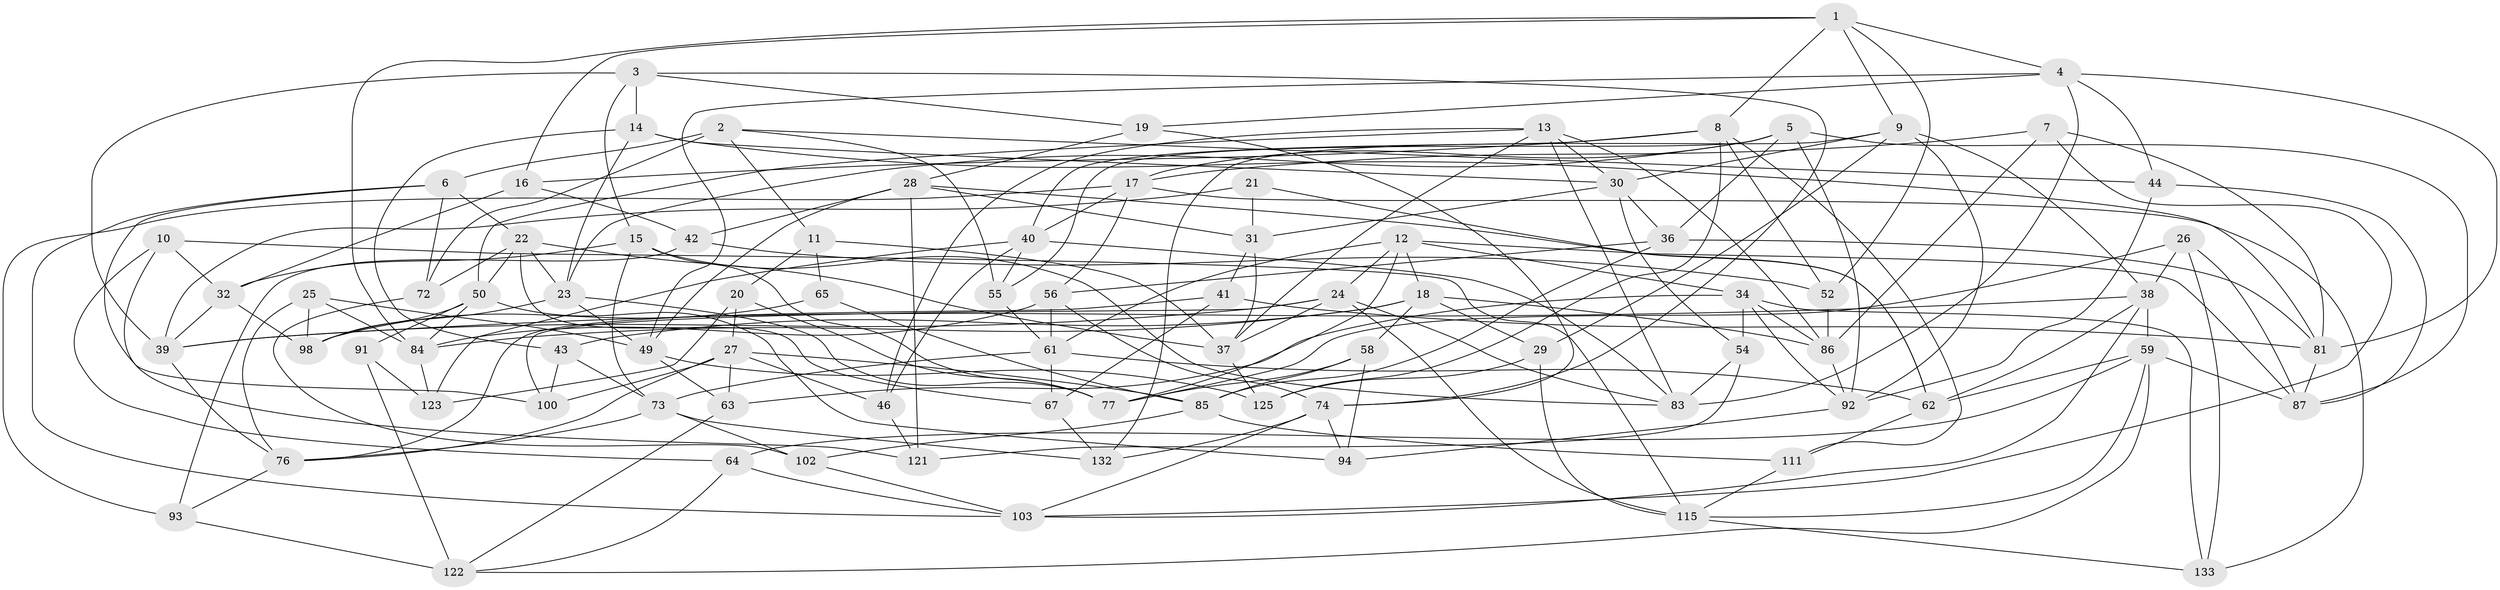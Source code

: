 // original degree distribution, {4: 1.0}
// Generated by graph-tools (version 1.1) at 2025/42/03/06/25 10:42:24]
// undirected, 84 vertices, 210 edges
graph export_dot {
graph [start="1"]
  node [color=gray90,style=filled];
  1 [super="+57"];
  2 [super="+75"];
  3 [super="+126"];
  4 [super="+35"];
  5 [super="+66"];
  6 [super="+60"];
  7;
  8 [super="+69"];
  9 [super="+90"];
  10;
  11;
  12 [super="+47"];
  13 [super="+127"];
  14 [super="+45"];
  15 [super="+48"];
  16;
  17 [super="+78"];
  18 [super="+117"];
  19;
  20;
  21;
  22 [super="+71"];
  23 [super="+105"];
  24 [super="+68"];
  25;
  26;
  27 [super="+33"];
  28 [super="+80"];
  29;
  30 [super="+108"];
  31 [super="+120"];
  32 [super="+88"];
  34 [super="+70"];
  36 [super="+107"];
  37 [super="+53"];
  38 [super="+109"];
  39 [super="+106"];
  40 [super="+110"];
  41;
  42;
  43;
  44;
  46;
  49 [super="+51"];
  50 [super="+95"];
  52;
  54;
  55;
  56 [super="+99"];
  58;
  59 [super="+97"];
  61 [super="+79"];
  62 [super="+114"];
  63;
  64;
  65;
  67;
  72;
  73 [super="+104"];
  74 [super="+116"];
  76 [super="+82"];
  77 [super="+89"];
  81 [super="+118"];
  83 [super="+113"];
  84 [super="+112"];
  85 [super="+101"];
  86 [super="+129"];
  87 [super="+96"];
  91;
  92 [super="+128"];
  93;
  94;
  98 [super="+131"];
  100;
  102;
  103 [super="+124"];
  111;
  115 [super="+119"];
  121;
  122 [super="+130"];
  123;
  125;
  132;
  133;
  1 -- 84;
  1 -- 8;
  1 -- 52;
  1 -- 16;
  1 -- 4;
  1 -- 9;
  2 -- 72;
  2 -- 11;
  2 -- 44;
  2 -- 6 [weight=2];
  2 -- 55;
  3 -- 15;
  3 -- 19;
  3 -- 14 [weight=2];
  3 -- 74;
  3 -- 39;
  4 -- 19;
  4 -- 44;
  4 -- 81;
  4 -- 83;
  4 -- 49;
  5 -- 17;
  5 -- 92;
  5 -- 87;
  5 -- 23;
  5 -- 55;
  5 -- 36;
  6 -- 100;
  6 -- 72;
  6 -- 103;
  6 -- 22;
  7 -- 103;
  7 -- 17;
  7 -- 86;
  7 -- 81;
  8 -- 125;
  8 -- 40;
  8 -- 16;
  8 -- 52;
  8 -- 111;
  9 -- 132;
  9 -- 92;
  9 -- 29;
  9 -- 30;
  9 -- 38;
  10 -- 121;
  10 -- 115;
  10 -- 64;
  10 -- 32;
  11 -- 65;
  11 -- 20;
  11 -- 37;
  12 -- 24;
  12 -- 18;
  12 -- 77;
  12 -- 34;
  12 -- 61;
  12 -- 87;
  13 -- 46;
  13 -- 30;
  13 -- 50;
  13 -- 37;
  13 -- 83;
  13 -- 86;
  14 -- 43;
  14 -- 23;
  14 -- 81;
  14 -- 30;
  15 -- 32 [weight=2];
  15 -- 77;
  15 -- 73;
  15 -- 83;
  16 -- 42;
  16 -- 32;
  17 -- 133;
  17 -- 56;
  17 -- 40;
  17 -- 93;
  18 -- 29;
  18 -- 58;
  18 -- 84;
  18 -- 43;
  18 -- 86;
  19 -- 74;
  19 -- 28;
  20 -- 77;
  20 -- 123;
  20 -- 27;
  21 -- 39;
  21 -- 31 [weight=2];
  21 -- 62;
  22 -- 50;
  22 -- 37;
  22 -- 72;
  22 -- 67;
  22 -- 23;
  23 -- 49;
  23 -- 77;
  23 -- 98;
  24 -- 37;
  24 -- 115;
  24 -- 100;
  24 -- 83;
  24 -- 39;
  25 -- 98;
  25 -- 76;
  25 -- 49;
  25 -- 84;
  26 -- 133;
  26 -- 77;
  26 -- 38;
  26 -- 87;
  27 -- 63;
  27 -- 100;
  27 -- 85;
  27 -- 46;
  27 -- 76;
  28 -- 42;
  28 -- 121;
  28 -- 62;
  28 -- 31;
  28 -- 49;
  29 -- 125;
  29 -- 115;
  30 -- 31;
  30 -- 54;
  30 -- 36;
  31 -- 41;
  31 -- 37;
  32 -- 98;
  32 -- 39;
  34 -- 63;
  34 -- 54;
  34 -- 92;
  34 -- 133;
  34 -- 86;
  36 -- 85;
  36 -- 81;
  36 -- 56 [weight=2];
  37 -- 125;
  38 -- 103;
  38 -- 39;
  38 -- 59;
  38 -- 62;
  39 -- 76;
  40 -- 83;
  40 -- 123;
  40 -- 46;
  40 -- 55;
  41 -- 81;
  41 -- 67;
  41 -- 76;
  42 -- 52;
  42 -- 93;
  43 -- 73;
  43 -- 100;
  44 -- 87;
  44 -- 92;
  46 -- 121;
  49 -- 125;
  49 -- 63;
  50 -- 94;
  50 -- 98;
  50 -- 91;
  50 -- 84;
  52 -- 86;
  54 -- 83;
  54 -- 121;
  55 -- 61;
  56 -- 74;
  56 -- 61;
  56 -- 84;
  58 -- 94;
  58 -- 85;
  58 -- 77;
  59 -- 64;
  59 -- 62;
  59 -- 115;
  59 -- 122;
  59 -- 87;
  61 -- 67;
  61 -- 62;
  61 -- 73;
  62 -- 111;
  63 -- 122;
  64 -- 122;
  64 -- 103;
  65 -- 98 [weight=2];
  65 -- 85;
  67 -- 132;
  72 -- 102;
  73 -- 132;
  73 -- 102;
  73 -- 76;
  74 -- 132;
  74 -- 94;
  74 -- 103;
  76 -- 93;
  81 -- 87;
  84 -- 123;
  85 -- 111;
  85 -- 102;
  86 -- 92;
  91 -- 123;
  91 -- 122 [weight=2];
  92 -- 94;
  93 -- 122;
  102 -- 103;
  111 -- 115;
  115 -- 133;
}
